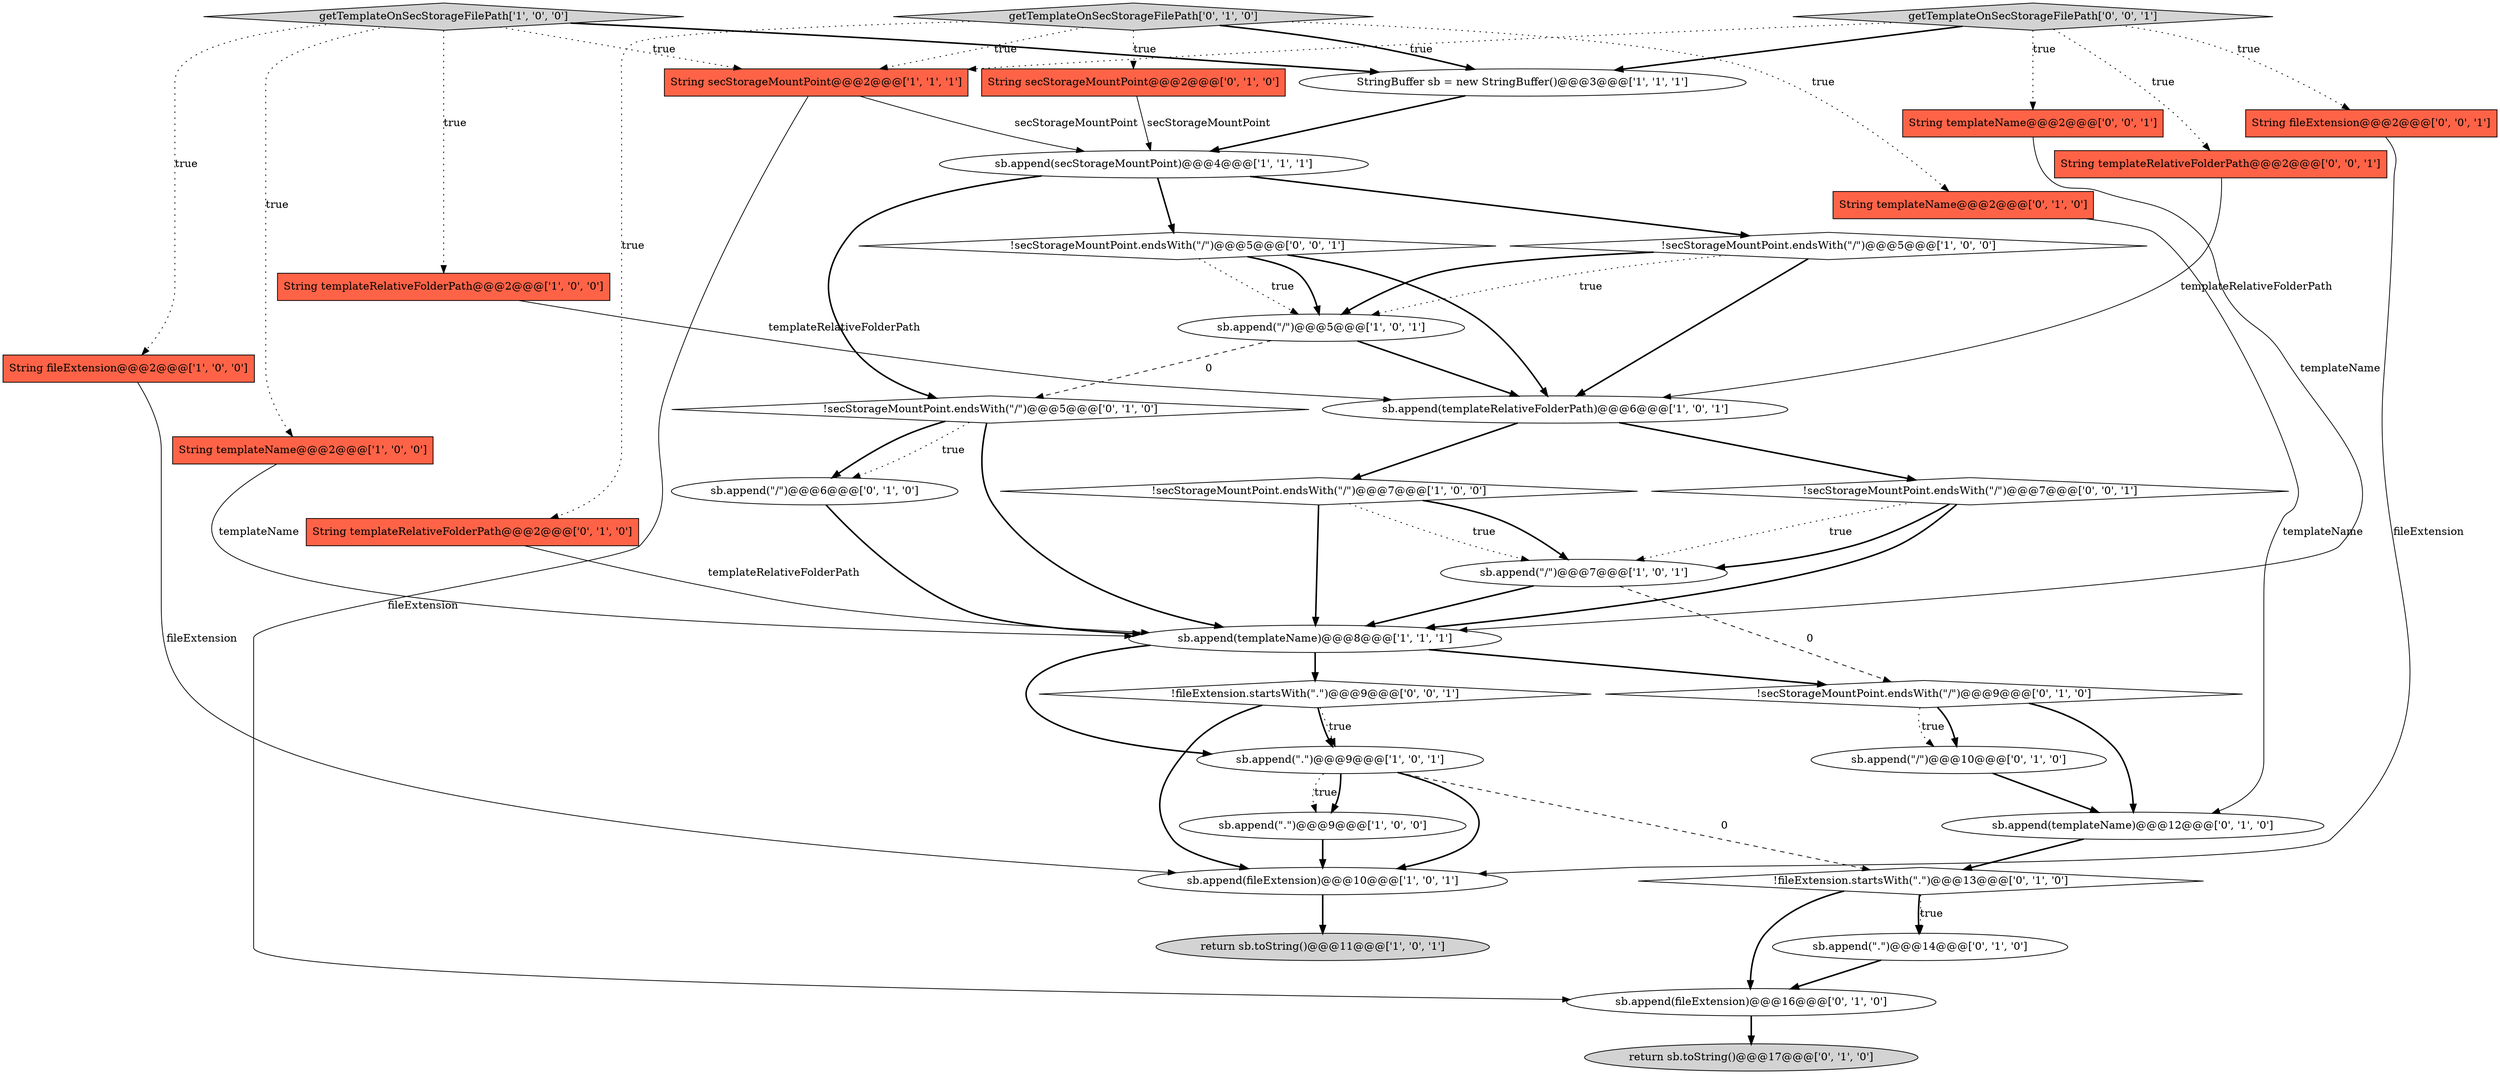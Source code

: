 digraph {
18 [style = filled, label = "return sb.toString()@@@17@@@['0', '1', '0']", fillcolor = lightgray, shape = ellipse image = "AAA0AAABBB2BBB"];
17 [style = filled, label = "getTemplateOnSecStorageFilePath['0', '1', '0']", fillcolor = lightgray, shape = diamond image = "AAA0AAABBB2BBB"];
20 [style = filled, label = "String templateName@@@2@@@['0', '1', '0']", fillcolor = tomato, shape = box image = "AAA0AAABBB2BBB"];
32 [style = filled, label = "String fileExtension@@@2@@@['0', '0', '1']", fillcolor = tomato, shape = box image = "AAA0AAABBB3BBB"];
0 [style = filled, label = "sb.append(templateRelativeFolderPath)@@@6@@@['1', '0', '1']", fillcolor = white, shape = ellipse image = "AAA0AAABBB1BBB"];
10 [style = filled, label = "String templateRelativeFolderPath@@@2@@@['1', '0', '0']", fillcolor = tomato, shape = box image = "AAA0AAABBB1BBB"];
11 [style = filled, label = "StringBuffer sb = new StringBuffer()@@@3@@@['1', '1', '1']", fillcolor = white, shape = ellipse image = "AAA0AAABBB1BBB"];
7 [style = filled, label = "!secStorageMountPoint.endsWith(\"/\")@@@5@@@['1', '0', '0']", fillcolor = white, shape = diamond image = "AAA0AAABBB1BBB"];
31 [style = filled, label = "!secStorageMountPoint.endsWith(\"/\")@@@5@@@['0', '0', '1']", fillcolor = white, shape = diamond image = "AAA0AAABBB3BBB"];
25 [style = filled, label = "sb.append(fileExtension)@@@16@@@['0', '1', '0']", fillcolor = white, shape = ellipse image = "AAA0AAABBB2BBB"];
9 [style = filled, label = "return sb.toString()@@@11@@@['1', '0', '1']", fillcolor = lightgray, shape = ellipse image = "AAA0AAABBB1BBB"];
30 [style = filled, label = "!fileExtension.startsWith(\".\")@@@9@@@['0', '0', '1']", fillcolor = white, shape = diamond image = "AAA0AAABBB3BBB"];
21 [style = filled, label = "!secStorageMountPoint.endsWith(\"/\")@@@9@@@['0', '1', '0']", fillcolor = white, shape = diamond image = "AAA1AAABBB2BBB"];
8 [style = filled, label = "sb.append(\"/\")@@@7@@@['1', '0', '1']", fillcolor = white, shape = ellipse image = "AAA0AAABBB1BBB"];
22 [style = filled, label = "!fileExtension.startsWith(\".\")@@@13@@@['0', '1', '0']", fillcolor = white, shape = diamond image = "AAA1AAABBB2BBB"];
33 [style = filled, label = "getTemplateOnSecStorageFilePath['0', '0', '1']", fillcolor = lightgray, shape = diamond image = "AAA0AAABBB3BBB"];
14 [style = filled, label = "String fileExtension@@@2@@@['1', '0', '0']", fillcolor = tomato, shape = box image = "AAA0AAABBB1BBB"];
29 [style = filled, label = "sb.append(\"/\")@@@10@@@['0', '1', '0']", fillcolor = white, shape = ellipse image = "AAA1AAABBB2BBB"];
28 [style = filled, label = "!secStorageMountPoint.endsWith(\"/\")@@@5@@@['0', '1', '0']", fillcolor = white, shape = diamond image = "AAA1AAABBB2BBB"];
24 [style = filled, label = "sb.append(\"/\")@@@6@@@['0', '1', '0']", fillcolor = white, shape = ellipse image = "AAA1AAABBB2BBB"];
4 [style = filled, label = "String templateName@@@2@@@['1', '0', '0']", fillcolor = tomato, shape = box image = "AAA0AAABBB1BBB"];
2 [style = filled, label = "sb.append(templateName)@@@8@@@['1', '1', '1']", fillcolor = white, shape = ellipse image = "AAA0AAABBB1BBB"];
36 [style = filled, label = "!secStorageMountPoint.endsWith(\"/\")@@@7@@@['0', '0', '1']", fillcolor = white, shape = diamond image = "AAA0AAABBB3BBB"];
13 [style = filled, label = "sb.append(\"/\")@@@5@@@['1', '0', '1']", fillcolor = white, shape = ellipse image = "AAA0AAABBB1BBB"];
16 [style = filled, label = "String secStorageMountPoint@@@2@@@['1', '1', '1']", fillcolor = tomato, shape = box image = "AAA0AAABBB1BBB"];
1 [style = filled, label = "!secStorageMountPoint.endsWith(\"/\")@@@7@@@['1', '0', '0']", fillcolor = white, shape = diamond image = "AAA0AAABBB1BBB"];
26 [style = filled, label = "sb.append(\".\")@@@14@@@['0', '1', '0']", fillcolor = white, shape = ellipse image = "AAA1AAABBB2BBB"];
23 [style = filled, label = "String templateRelativeFolderPath@@@2@@@['0', '1', '0']", fillcolor = tomato, shape = box image = "AAA0AAABBB2BBB"];
6 [style = filled, label = "sb.append(secStorageMountPoint)@@@4@@@['1', '1', '1']", fillcolor = white, shape = ellipse image = "AAA0AAABBB1BBB"];
12 [style = filled, label = "sb.append(fileExtension)@@@10@@@['1', '0', '1']", fillcolor = white, shape = ellipse image = "AAA0AAABBB1BBB"];
5 [style = filled, label = "sb.append(\".\")@@@9@@@['1', '0', '0']", fillcolor = white, shape = ellipse image = "AAA0AAABBB1BBB"];
15 [style = filled, label = "sb.append(\".\")@@@9@@@['1', '0', '1']", fillcolor = white, shape = ellipse image = "AAA0AAABBB1BBB"];
3 [style = filled, label = "getTemplateOnSecStorageFilePath['1', '0', '0']", fillcolor = lightgray, shape = diamond image = "AAA0AAABBB1BBB"];
35 [style = filled, label = "String templateRelativeFolderPath@@@2@@@['0', '0', '1']", fillcolor = tomato, shape = box image = "AAA0AAABBB3BBB"];
27 [style = filled, label = "String secStorageMountPoint@@@2@@@['0', '1', '0']", fillcolor = tomato, shape = box image = "AAA0AAABBB2BBB"];
34 [style = filled, label = "String templateName@@@2@@@['0', '0', '1']", fillcolor = tomato, shape = box image = "AAA0AAABBB3BBB"];
19 [style = filled, label = "sb.append(templateName)@@@12@@@['0', '1', '0']", fillcolor = white, shape = ellipse image = "AAA0AAABBB2BBB"];
36->8 [style = dotted, label="true"];
15->22 [style = dashed, label="0"];
3->11 [style = bold, label=""];
29->19 [style = bold, label=""];
1->8 [style = dotted, label="true"];
10->0 [style = solid, label="templateRelativeFolderPath"];
17->16 [style = dotted, label="true"];
6->28 [style = bold, label=""];
34->2 [style = solid, label="templateName"];
24->2 [style = bold, label=""];
13->0 [style = bold, label=""];
30->15 [style = bold, label=""];
15->12 [style = bold, label=""];
36->2 [style = bold, label=""];
33->11 [style = bold, label=""];
33->32 [style = dotted, label="true"];
1->8 [style = bold, label=""];
27->6 [style = solid, label="secStorageMountPoint"];
17->23 [style = dotted, label="true"];
3->14 [style = dotted, label="true"];
7->13 [style = dotted, label="true"];
19->22 [style = bold, label=""];
33->16 [style = dotted, label="true"];
11->6 [style = bold, label=""];
25->18 [style = bold, label=""];
21->29 [style = bold, label=""];
0->1 [style = bold, label=""];
35->0 [style = solid, label="templateRelativeFolderPath"];
2->21 [style = bold, label=""];
16->6 [style = solid, label="secStorageMountPoint"];
8->21 [style = dashed, label="0"];
7->13 [style = bold, label=""];
12->9 [style = bold, label=""];
3->10 [style = dotted, label="true"];
26->25 [style = bold, label=""];
15->5 [style = dotted, label="true"];
8->2 [style = bold, label=""];
28->24 [style = bold, label=""];
21->19 [style = bold, label=""];
22->26 [style = bold, label=""];
31->13 [style = dotted, label="true"];
0->36 [style = bold, label=""];
6->31 [style = bold, label=""];
22->25 [style = bold, label=""];
3->4 [style = dotted, label="true"];
23->2 [style = solid, label="templateRelativeFolderPath"];
17->20 [style = dotted, label="true"];
30->12 [style = bold, label=""];
7->0 [style = bold, label=""];
30->15 [style = dotted, label="true"];
33->35 [style = dotted, label="true"];
33->34 [style = dotted, label="true"];
14->12 [style = solid, label="fileExtension"];
4->2 [style = solid, label="templateName"];
15->5 [style = bold, label=""];
36->8 [style = bold, label=""];
17->11 [style = bold, label=""];
2->30 [style = bold, label=""];
17->27 [style = dotted, label="true"];
20->19 [style = solid, label="templateName"];
22->26 [style = dotted, label="true"];
21->29 [style = dotted, label="true"];
5->12 [style = bold, label=""];
16->25 [style = solid, label="fileExtension"];
31->13 [style = bold, label=""];
6->7 [style = bold, label=""];
32->12 [style = solid, label="fileExtension"];
3->16 [style = dotted, label="true"];
1->2 [style = bold, label=""];
2->15 [style = bold, label=""];
28->2 [style = bold, label=""];
28->24 [style = dotted, label="true"];
13->28 [style = dashed, label="0"];
31->0 [style = bold, label=""];
}
